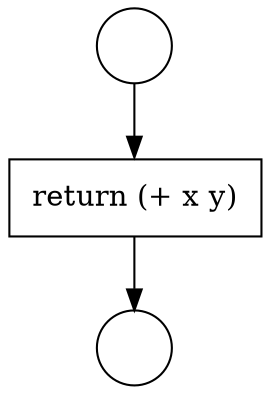 digraph {
  node21754 [shape=circle label=" " color="black" fillcolor="white" style=filled]
  node21756 [shape=none, margin=0, label=<<font color="black">
    <table border="0" cellborder="1" cellspacing="0" cellpadding="10">
      <tr><td align="left">return (+ x y)</td></tr>
    </table>
  </font>> color="black" fillcolor="white" style=filled]
  node21755 [shape=circle label=" " color="black" fillcolor="white" style=filled]
  node21754 -> node21756 [ color="black"]
  node21756 -> node21755 [ color="black"]
}
